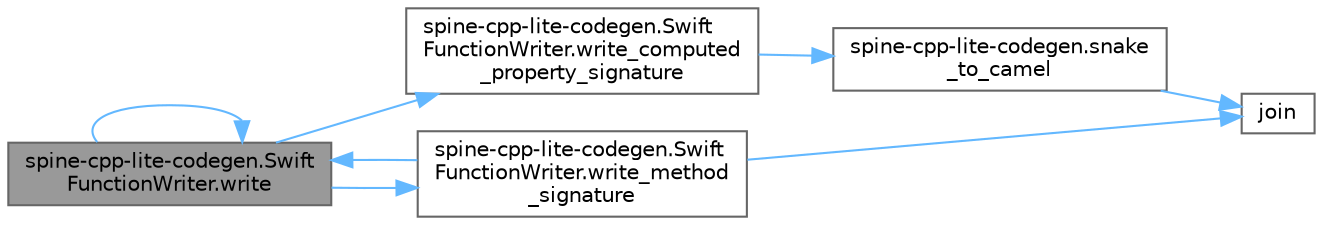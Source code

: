 digraph "spine-cpp-lite-codegen.SwiftFunctionWriter.write"
{
 // LATEX_PDF_SIZE
  bgcolor="transparent";
  edge [fontname=Helvetica,fontsize=10,labelfontname=Helvetica,labelfontsize=10];
  node [fontname=Helvetica,fontsize=10,shape=box,height=0.2,width=0.4];
  rankdir="LR";
  Node1 [id="Node000001",label="spine-cpp-lite-codegen.Swift\lFunctionWriter.write",height=0.2,width=0.4,color="gray40", fillcolor="grey60", style="filled", fontcolor="black",tooltip=" "];
  Node1 -> Node1 [id="edge1_Node000001_Node000001",color="steelblue1",style="solid",tooltip=" "];
  Node1 -> Node2 [id="edge2_Node000001_Node000002",color="steelblue1",style="solid",tooltip=" "];
  Node2 [id="Node000002",label="spine-cpp-lite-codegen.Swift\lFunctionWriter.write_computed\l_property_signature",height=0.2,width=0.4,color="grey40", fillcolor="white", style="filled",URL="$classspine-cpp-lite-codegen_1_1_swift_function_writer.html#a4842574e2f80d2be0f8775dab2167ca8",tooltip=" "];
  Node2 -> Node3 [id="edge3_Node000002_Node000003",color="steelblue1",style="solid",tooltip=" "];
  Node3 [id="Node000003",label="spine-cpp-lite-codegen.snake\l_to_camel",height=0.2,width=0.4,color="grey40", fillcolor="white", style="filled",URL="$namespacespine-cpp-lite-codegen.html#a9d12748a6f0b8a35e86873a4cfc3ae1e",tooltip=" "];
  Node3 -> Node4 [id="edge4_Node000003_Node000004",color="steelblue1",style="solid",tooltip=" "];
  Node4 [id="Node000004",label="join",height=0.2,width=0.4,color="grey40", fillcolor="white", style="filled",URL="$bundled_2ranges_8h.html#a703e3555a519a55eae7986580660994c",tooltip=" "];
  Node1 -> Node5 [id="edge5_Node000001_Node000005",color="steelblue1",style="solid",tooltip=" "];
  Node5 [id="Node000005",label="spine-cpp-lite-codegen.Swift\lFunctionWriter.write_method\l_signature",height=0.2,width=0.4,color="grey40", fillcolor="white", style="filled",URL="$classspine-cpp-lite-codegen_1_1_swift_function_writer.html#a56e339ab3688d4285c96d1a4917e2973",tooltip=" "];
  Node5 -> Node4 [id="edge6_Node000005_Node000004",color="steelblue1",style="solid",tooltip=" "];
  Node5 -> Node1 [id="edge7_Node000005_Node000001",color="steelblue1",style="solid",tooltip=" "];
}

